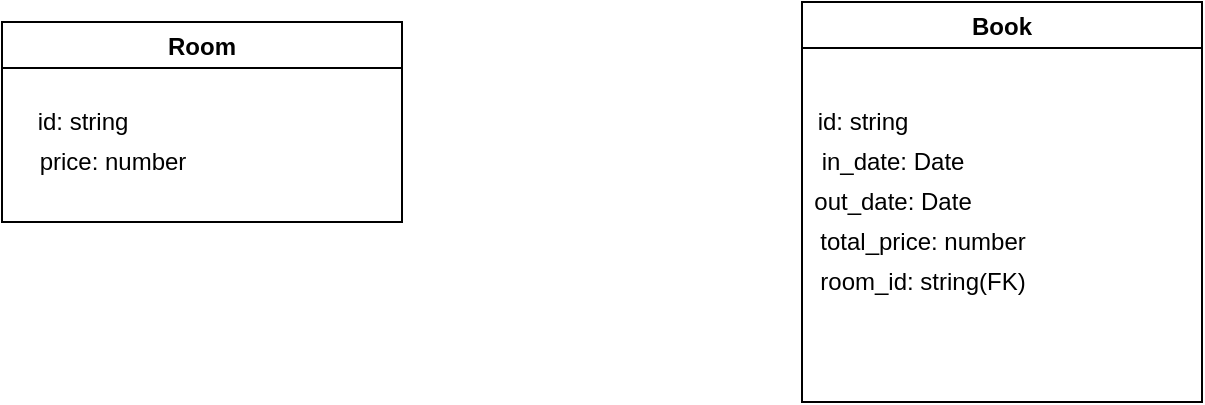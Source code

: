 <mxfile version="15.0.6" type="device"><diagram id="Q483ZqwoDjuv7HLZfZV_" name="Page-1"><mxGraphModel dx="1038" dy="547" grid="1" gridSize="10" guides="1" tooltips="1" connect="1" arrows="1" fold="1" page="1" pageScale="1" pageWidth="827" pageHeight="1169" math="0" shadow="0"><root><mxCell id="0"/><mxCell id="1" parent="0"/><mxCell id="O7-0VLZSivspoQg3Fp6D-1" value="Room" style="swimlane;startSize=23;" vertex="1" parent="1"><mxGeometry x="90" y="160" width="200" height="100" as="geometry"/></mxCell><mxCell id="O7-0VLZSivspoQg3Fp6D-3" value="id: string" style="text;html=1;align=center;verticalAlign=middle;resizable=0;points=[];autosize=1;strokeColor=none;fillColor=none;" vertex="1" parent="O7-0VLZSivspoQg3Fp6D-1"><mxGeometry x="10" y="40" width="60" height="20" as="geometry"/></mxCell><mxCell id="O7-0VLZSivspoQg3Fp6D-4" value="price: number" style="text;html=1;align=center;verticalAlign=middle;resizable=0;points=[];autosize=1;strokeColor=none;fillColor=none;" vertex="1" parent="O7-0VLZSivspoQg3Fp6D-1"><mxGeometry x="10" y="60" width="90" height="20" as="geometry"/></mxCell><mxCell id="O7-0VLZSivspoQg3Fp6D-2" value="Book" style="swimlane;" vertex="1" parent="1"><mxGeometry x="490" y="150" width="200" height="200" as="geometry"/></mxCell><mxCell id="O7-0VLZSivspoQg3Fp6D-7" value="out_date: Date&lt;br&gt;" style="text;html=1;align=center;verticalAlign=middle;resizable=0;points=[];autosize=1;strokeColor=none;fillColor=none;" vertex="1" parent="O7-0VLZSivspoQg3Fp6D-2"><mxGeometry y="90" width="90" height="20" as="geometry"/></mxCell><mxCell id="O7-0VLZSivspoQg3Fp6D-6" value="in_date: Date&lt;br&gt;" style="text;html=1;align=center;verticalAlign=middle;resizable=0;points=[];autosize=1;strokeColor=none;fillColor=none;" vertex="1" parent="O7-0VLZSivspoQg3Fp6D-2"><mxGeometry y="70" width="90" height="20" as="geometry"/></mxCell><mxCell id="O7-0VLZSivspoQg3Fp6D-13" value="room_id: string(FK)" style="text;html=1;align=center;verticalAlign=middle;resizable=0;points=[];autosize=1;strokeColor=none;fillColor=none;" vertex="1" parent="O7-0VLZSivspoQg3Fp6D-2"><mxGeometry y="130" width="120" height="20" as="geometry"/></mxCell><mxCell id="O7-0VLZSivspoQg3Fp6D-5" value="id: string" style="text;html=1;align=center;verticalAlign=middle;resizable=0;points=[];autosize=1;strokeColor=none;fillColor=none;" vertex="1" parent="1"><mxGeometry x="490" y="200" width="60" height="20" as="geometry"/></mxCell><mxCell id="O7-0VLZSivspoQg3Fp6D-8" value="total_price: number" style="text;html=1;align=center;verticalAlign=middle;resizable=0;points=[];autosize=1;strokeColor=none;fillColor=none;" vertex="1" parent="1"><mxGeometry x="490" y="260" width="120" height="20" as="geometry"/></mxCell></root></mxGraphModel></diagram></mxfile>